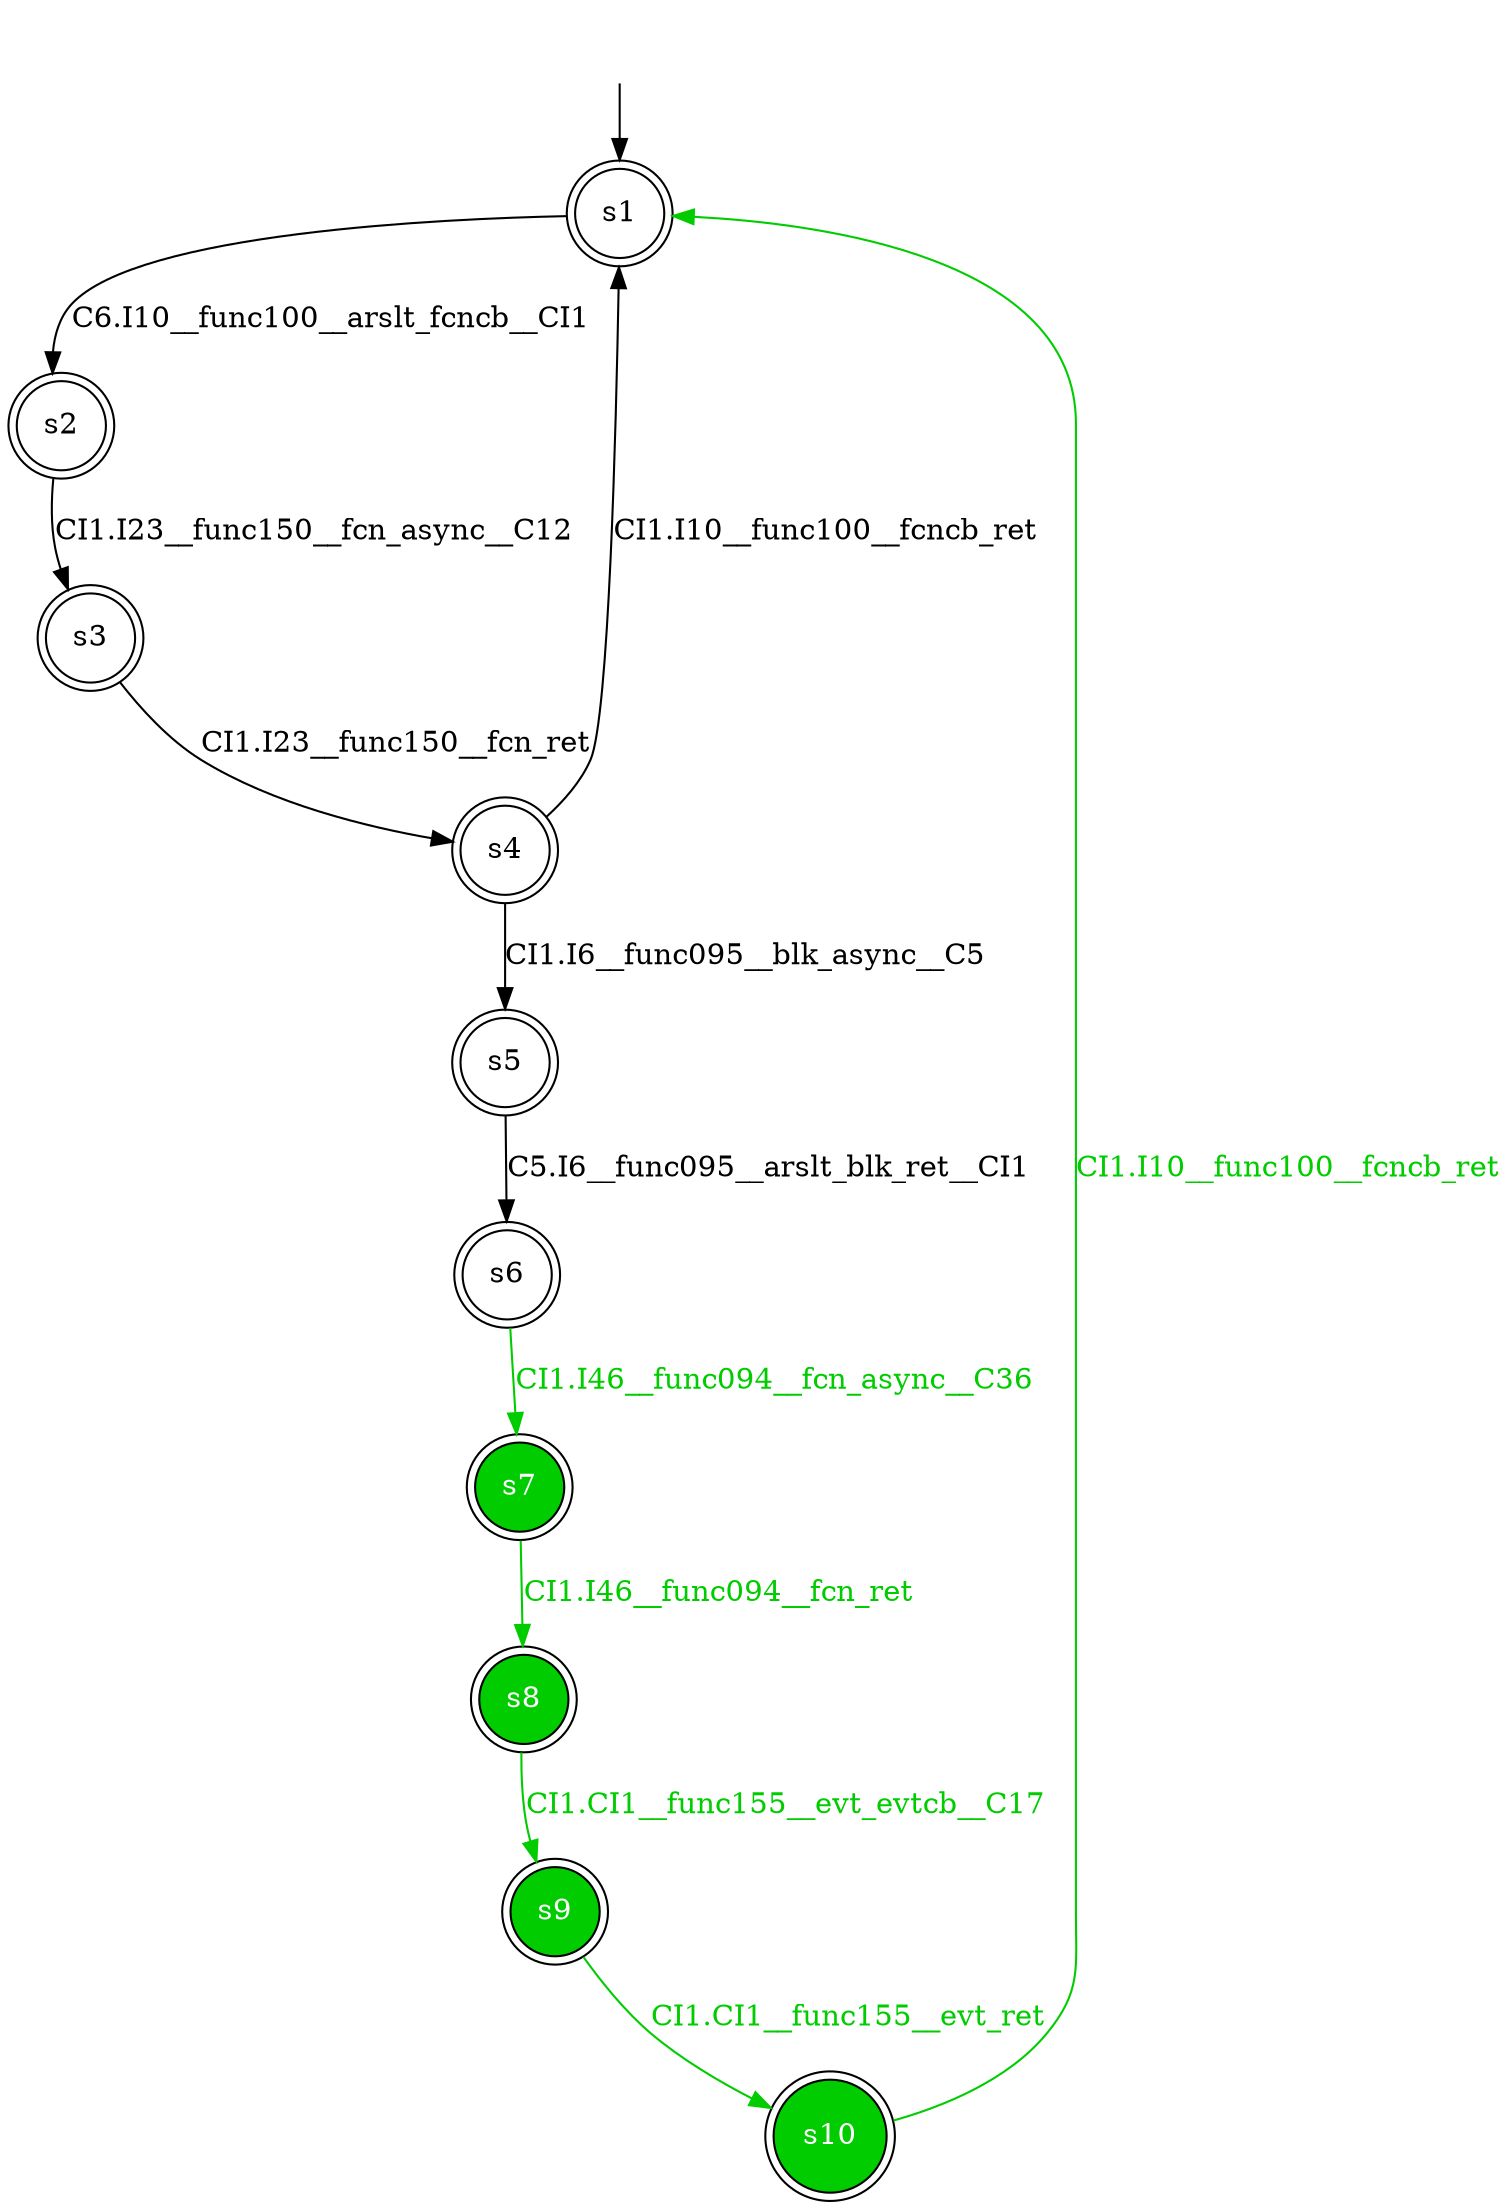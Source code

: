digraph diffautomaton {
	1 [label=<s1> shape="doublecircle"];
	2 [label=<s2> shape="doublecircle"];
	3 [label=<s3> shape="doublecircle"];
	4 [label=<s4> shape="doublecircle"];
	5 [label=<s5> shape="doublecircle"];
	6 [label=<s6> shape="doublecircle"];
	7 [label=<s7> shape="doublecircle" fillcolor="#00cc00" fontcolor="#ffffff" style="filled"];
	8 [label=<s8> shape="doublecircle" fillcolor="#00cc00" fontcolor="#ffffff" style="filled"];
	9 [label=<s9> shape="doublecircle" fillcolor="#00cc00" fontcolor="#ffffff" style="filled"];
	10 [label=<s10> shape="doublecircle" fillcolor="#00cc00" fontcolor="#ffffff" style="filled"];
	__init1 [label=<> shape="none"];
	__init1 -> 1;
	1 -> 2 [label=<<font color="#000000">C6.I10__func100__arslt_fcncb__CI1</font>> id="1-0-2"];
	2 -> 3 [label=<<font color="#000000">CI1.I23__func150__fcn_async__C12</font>> id="2-0-3"];
	3 -> 4 [label=<<font color="#000000">CI1.I23__func150__fcn_ret</font>> id="3-0-4"];
	4 -> 5 [label=<<font color="#000000">CI1.I6__func095__blk_async__C5</font>> id="4-0-5"];
	4 -> 1 [label=<<font color="#000000">CI1.I10__func100__fcncb_ret</font>> id="4-1-1"];
	5 -> 6 [label=<<font color="#000000">C5.I6__func095__arslt_blk_ret__CI1</font>> id="5-0-6"];
	6 -> 7 [label=<<font color="#00cc00">CI1.I46__func094__fcn_async__C36</font>> color="#00cc00" id="6-0-7"];
	7 -> 8 [label=<<font color="#00cc00">CI1.I46__func094__fcn_ret</font>> color="#00cc00" id="7-0-8"];
	8 -> 9 [label=<<font color="#00cc00">CI1.CI1__func155__evt_evtcb__C17</font>> color="#00cc00" id="8-0-9"];
	9 -> 10 [label=<<font color="#00cc00">CI1.CI1__func155__evt_ret</font>> color="#00cc00" id="9-0-10"];
	10 -> 1 [label=<<font color="#00cc00">CI1.I10__func100__fcncb_ret</font>> color="#00cc00" id="10-0-1"];
}
